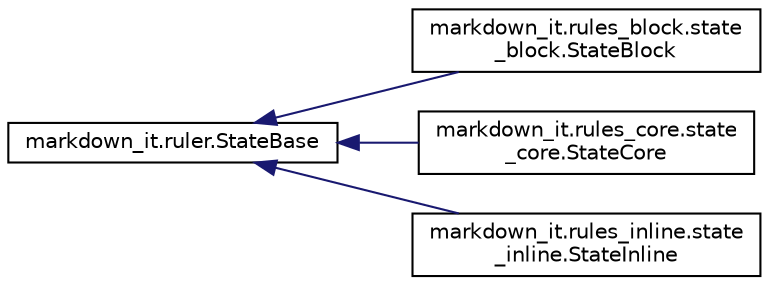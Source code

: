 digraph "Graphical Class Hierarchy"
{
 // LATEX_PDF_SIZE
  edge [fontname="Helvetica",fontsize="10",labelfontname="Helvetica",labelfontsize="10"];
  node [fontname="Helvetica",fontsize="10",shape=record];
  rankdir="LR";
  Node0 [label="markdown_it.ruler.StateBase",height=0.2,width=0.4,color="black", fillcolor="white", style="filled",URL="$classmarkdown__it_1_1ruler_1_1StateBase.html",tooltip=" "];
  Node0 -> Node1 [dir="back",color="midnightblue",fontsize="10",style="solid",fontname="Helvetica"];
  Node1 [label="markdown_it.rules_block.state\l_block.StateBlock",height=0.2,width=0.4,color="black", fillcolor="white", style="filled",URL="$classmarkdown__it_1_1rules__block_1_1state__block_1_1StateBlock.html",tooltip=" "];
  Node0 -> Node2 [dir="back",color="midnightblue",fontsize="10",style="solid",fontname="Helvetica"];
  Node2 [label="markdown_it.rules_core.state\l_core.StateCore",height=0.2,width=0.4,color="black", fillcolor="white", style="filled",URL="$classmarkdown__it_1_1rules__core_1_1state__core_1_1StateCore.html",tooltip=" "];
  Node0 -> Node3 [dir="back",color="midnightblue",fontsize="10",style="solid",fontname="Helvetica"];
  Node3 [label="markdown_it.rules_inline.state\l_inline.StateInline",height=0.2,width=0.4,color="black", fillcolor="white", style="filled",URL="$classmarkdown__it_1_1rules__inline_1_1state__inline_1_1StateInline.html",tooltip=" "];
}
